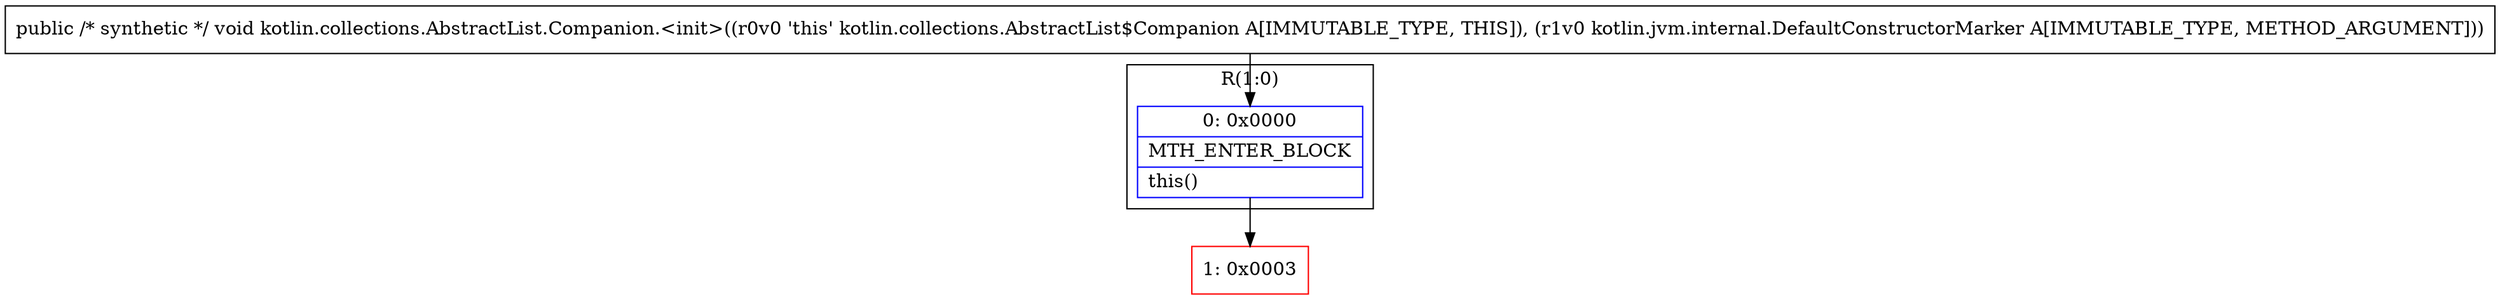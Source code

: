 digraph "CFG forkotlin.collections.AbstractList.Companion.\<init\>(Lkotlin\/jvm\/internal\/DefaultConstructorMarker;)V" {
subgraph cluster_Region_475831940 {
label = "R(1:0)";
node [shape=record,color=blue];
Node_0 [shape=record,label="{0\:\ 0x0000|MTH_ENTER_BLOCK\l|this()\l}"];
}
Node_1 [shape=record,color=red,label="{1\:\ 0x0003}"];
MethodNode[shape=record,label="{public \/* synthetic *\/ void kotlin.collections.AbstractList.Companion.\<init\>((r0v0 'this' kotlin.collections.AbstractList$Companion A[IMMUTABLE_TYPE, THIS]), (r1v0 kotlin.jvm.internal.DefaultConstructorMarker A[IMMUTABLE_TYPE, METHOD_ARGUMENT])) }"];
MethodNode -> Node_0;
Node_0 -> Node_1;
}


